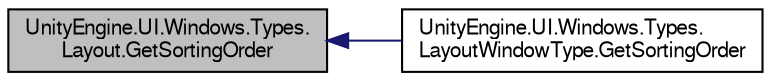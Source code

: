 digraph "UnityEngine.UI.Windows.Types.Layout.GetSortingOrder"
{
  edge [fontname="FreeSans",fontsize="10",labelfontname="FreeSans",labelfontsize="10"];
  node [fontname="FreeSans",fontsize="10",shape=record];
  rankdir="LR";
  Node1 [label="UnityEngine.UI.Windows.Types.\lLayout.GetSortingOrder",height=0.2,width=0.4,color="black", fillcolor="grey75", style="filled", fontcolor="black"];
  Node1 -> Node2 [dir="back",color="midnightblue",fontsize="10",style="solid",fontname="FreeSans"];
  Node2 [label="UnityEngine.UI.Windows.Types.\lLayoutWindowType.GetSortingOrder",height=0.2,width=0.4,color="black", fillcolor="white", style="filled",URL="$class_unity_engine_1_1_u_i_1_1_windows_1_1_types_1_1_layout_window_type.html#a7bf7a76e67c3d4b2aafb144595c7baeb",tooltip="Gets the sorting order. "];
}

